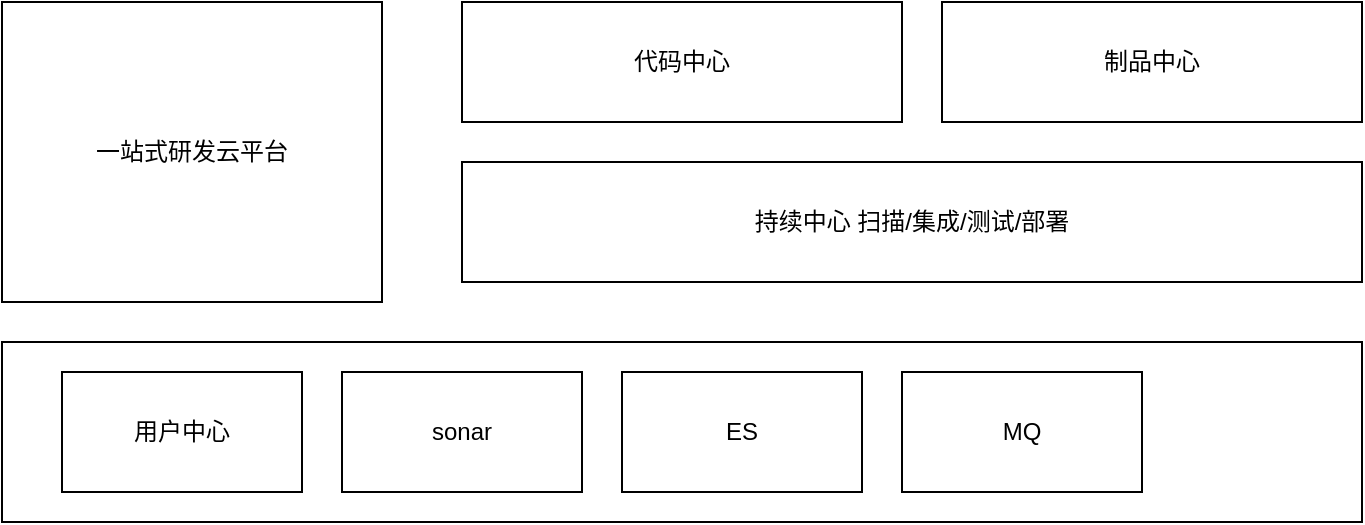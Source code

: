 <mxfile version="14.0.1" type="github">
  <diagram id="F57UFeRSTGnIIAzR6cSS" name="Page-1">
    <mxGraphModel dx="946" dy="589" grid="1" gridSize="10" guides="1" tooltips="1" connect="1" arrows="1" fold="1" page="1" pageScale="1" pageWidth="827" pageHeight="1169" math="0" shadow="0">
      <root>
        <mxCell id="0" />
        <mxCell id="1" parent="0" />
        <mxCell id="4NzYTMk8UUSKxN-wyGfG-1" value="一站式研发云平台" style="rounded=0;whiteSpace=wrap;html=1;" vertex="1" parent="1">
          <mxGeometry x="30" y="290" width="190" height="150" as="geometry" />
        </mxCell>
        <mxCell id="4NzYTMk8UUSKxN-wyGfG-2" value="代码中心" style="rounded=0;whiteSpace=wrap;html=1;" vertex="1" parent="1">
          <mxGeometry x="260" y="290" width="220" height="60" as="geometry" />
        </mxCell>
        <mxCell id="4NzYTMk8UUSKxN-wyGfG-4" value="制品中心" style="rounded=0;whiteSpace=wrap;html=1;" vertex="1" parent="1">
          <mxGeometry x="500" y="290" width="210" height="60" as="geometry" />
        </mxCell>
        <mxCell id="4NzYTMk8UUSKxN-wyGfG-5" value="持续中心 扫描/集成/测试/部署" style="rounded=0;whiteSpace=wrap;html=1;" vertex="1" parent="1">
          <mxGeometry x="260" y="370" width="450" height="60" as="geometry" />
        </mxCell>
        <mxCell id="4NzYTMk8UUSKxN-wyGfG-6" value="" style="rounded=0;whiteSpace=wrap;html=1;" vertex="1" parent="1">
          <mxGeometry x="30" y="460" width="680" height="90" as="geometry" />
        </mxCell>
        <mxCell id="4NzYTMk8UUSKxN-wyGfG-7" value="用户中心" style="rounded=0;whiteSpace=wrap;html=1;" vertex="1" parent="1">
          <mxGeometry x="60" y="475" width="120" height="60" as="geometry" />
        </mxCell>
        <mxCell id="4NzYTMk8UUSKxN-wyGfG-10" value="sonar" style="rounded=0;whiteSpace=wrap;html=1;" vertex="1" parent="1">
          <mxGeometry x="200" y="475" width="120" height="60" as="geometry" />
        </mxCell>
        <mxCell id="4NzYTMk8UUSKxN-wyGfG-11" value="ES" style="rounded=0;whiteSpace=wrap;html=1;" vertex="1" parent="1">
          <mxGeometry x="340" y="475" width="120" height="60" as="geometry" />
        </mxCell>
        <mxCell id="4NzYTMk8UUSKxN-wyGfG-12" value="MQ" style="rounded=0;whiteSpace=wrap;html=1;" vertex="1" parent="1">
          <mxGeometry x="480" y="475" width="120" height="60" as="geometry" />
        </mxCell>
      </root>
    </mxGraphModel>
  </diagram>
</mxfile>

